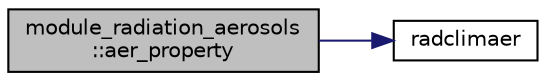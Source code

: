 digraph "module_radiation_aerosols::aer_property"
{
  edge [fontname="Helvetica",fontsize="10",labelfontname="Helvetica",labelfontsize="10"];
  node [fontname="Helvetica",fontsize="10",shape=record];
  rankdir="LR";
  Node7 [label="module_radiation_aerosols\l::aer_property",height=0.2,width=0.4,color="black", fillcolor="grey75", style="filled", fontcolor="black"];
  Node7 -> Node8 [color="midnightblue",fontsize="10",style="solid",fontname="Helvetica"];
  Node8 [label="radclimaer",height=0.2,width=0.4,color="black", fillcolor="white", style="filled",URL="$group__module__radiation__aerosols.html#gae60b55ebc37825b2c3c95f95b23ed558",tooltip="This subroutine computes aerosols optical properties in NSWLWBD bands. there are seven different vert..."];
}
